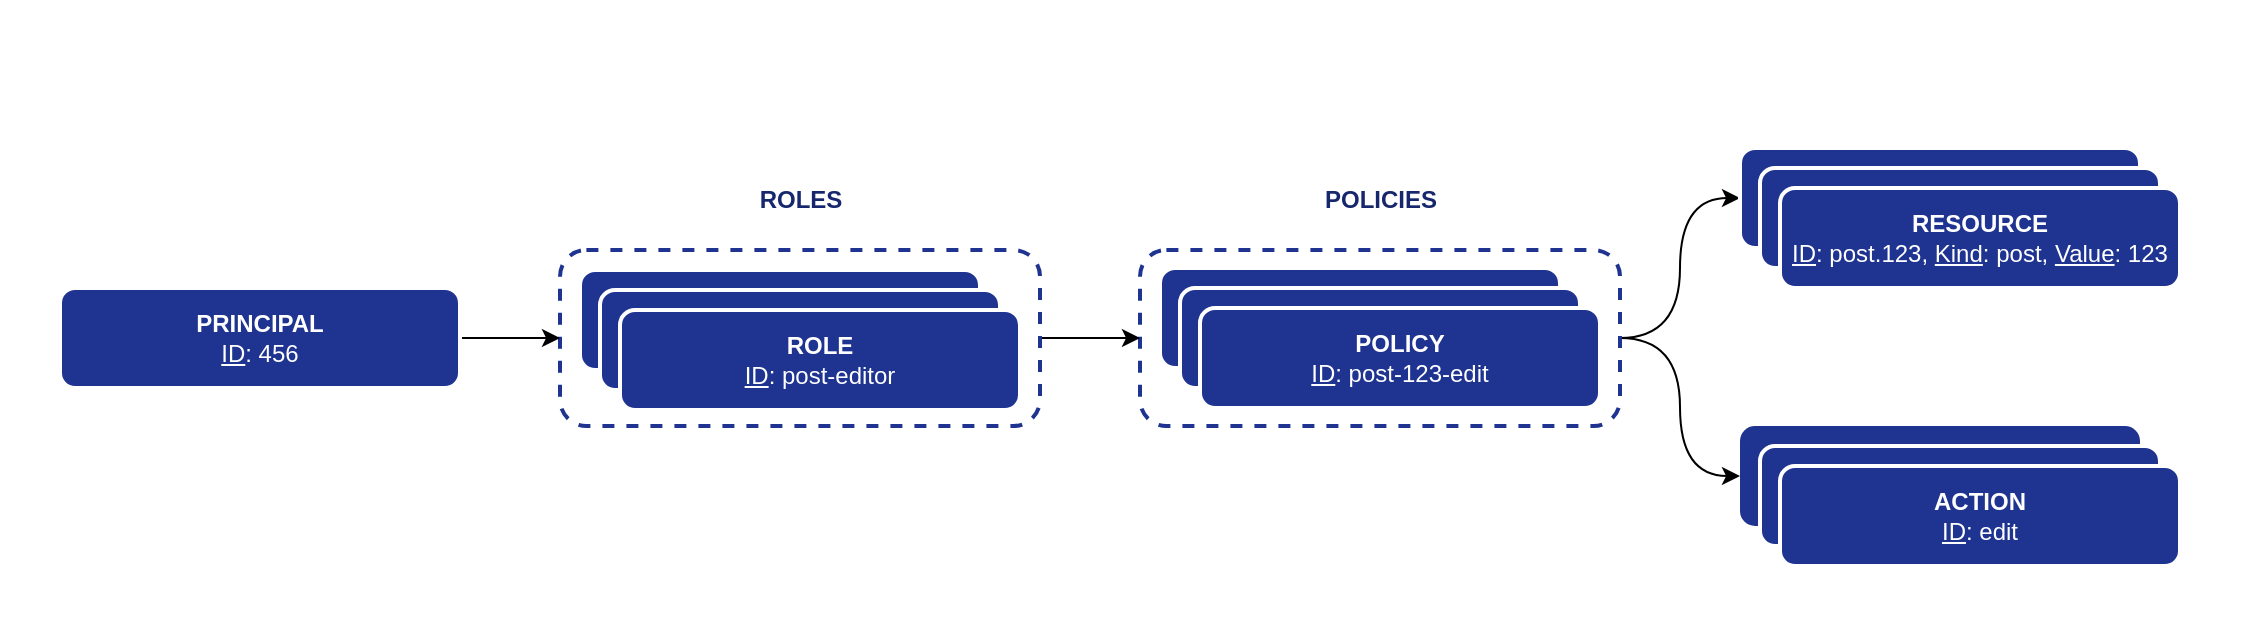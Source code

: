 <mxfile version="20.8.5" type="device"><diagram id="4MzAQKvcI6q4NmppdmHA" name="Page-1"><mxGraphModel dx="1562" dy="914" grid="1" gridSize="10" guides="1" tooltips="1" connect="1" arrows="1" fold="1" page="1" pageScale="1" pageWidth="827" pageHeight="1169" math="0" shadow="0"><root><mxCell id="0"/><mxCell id="1" parent="0"/><mxCell id="YT-ny5l6xsQyfWgY-DLO-1" value="" style="rounded=1;whiteSpace=wrap;html=1;labelBackgroundColor=#000000;strokeColor=none;strokeWidth=2;fontSize=13;fontColor=#41384d;fillColor=#FFFFFF;" parent="1" vertex="1"><mxGeometry x="60" y="136" width="1130" height="320" as="geometry"/></mxCell><mxCell id="eyHckLbCRWQnQNJobBs_-3" style="edgeStyle=orthogonalEdgeStyle;rounded=0;orthogonalLoop=1;jettySize=auto;html=1;exitX=1;exitY=0.5;exitDx=0;exitDy=0;entryX=0;entryY=0.5;entryDx=0;entryDy=0;curved=1;" parent="1" source="DDJhn49cIJmkNDTfuRr2-33" target="DDJhn49cIJmkNDTfuRr2-2" edge="1"><mxGeometry relative="1" as="geometry"/></mxCell><mxCell id="eyHckLbCRWQnQNJobBs_-4" style="edgeStyle=orthogonalEdgeStyle;rounded=0;orthogonalLoop=1;jettySize=auto;html=1;exitX=1;exitY=0.5;exitDx=0;exitDy=0;entryX=0;entryY=0.5;entryDx=0;entryDy=0;curved=1;" parent="1" source="DDJhn49cIJmkNDTfuRr2-33" target="DDJhn49cIJmkNDTfuRr2-3" edge="1"><mxGeometry relative="1" as="geometry"/></mxCell><mxCell id="DDJhn49cIJmkNDTfuRr2-33" value="" style="rounded=1;whiteSpace=wrap;html=1;strokeColor=#1F3491;strokeWidth=2;fontFamily=Helvetica;fontSize=14;fontColor=#17276d;fillColor=default;dashed=1;" parent="1" vertex="1"><mxGeometry x="630" y="261" width="240" height="88" as="geometry"/></mxCell><mxCell id="eyHckLbCRWQnQNJobBs_-2" style="edgeStyle=orthogonalEdgeStyle;rounded=0;orthogonalLoop=1;jettySize=auto;html=1;exitX=1;exitY=0.5;exitDx=0;exitDy=0;entryX=0;entryY=0.5;entryDx=0;entryDy=0;" parent="1" source="DDJhn49cIJmkNDTfuRr2-30" target="DDJhn49cIJmkNDTfuRr2-33" edge="1"><mxGeometry relative="1" as="geometry"/></mxCell><mxCell id="DDJhn49cIJmkNDTfuRr2-30" value="" style="rounded=1;whiteSpace=wrap;html=1;strokeColor=#1F3491;strokeWidth=2;fontFamily=Helvetica;fontSize=14;fontColor=#17276d;fillColor=default;dashed=1;" parent="1" vertex="1"><mxGeometry x="340" y="261" width="240" height="88" as="geometry"/></mxCell><mxCell id="DDJhn49cIJmkNDTfuRr2-2" value="RESOURCE&lt;br&gt;(Kind + Value)" style="rounded=1;whiteSpace=wrap;html=1;fillColor=#1F3491;fontColor=#ffffff;strokeColor=#FFFFFF;strokeWidth=2;" parent="1" vertex="1"><mxGeometry x="930" y="210" width="200" height="50" as="geometry"/></mxCell><mxCell id="DDJhn49cIJmkNDTfuRr2-3" value="ACTION&lt;br&gt;(Name)" style="rounded=1;whiteSpace=wrap;html=1;fillColor=#1F3491;fontColor=#ffffff;strokeColor=none;strokeWidth=2;" parent="1" vertex="1"><mxGeometry x="930" y="349" width="200" height="50" as="geometry"/></mxCell><mxCell id="DDJhn49cIJmkNDTfuRr2-4" value="RESOURCE&lt;br&gt;(Kind + Value)" style="rounded=1;whiteSpace=wrap;html=1;fillColor=#1F3491;fontColor=#ffffff;strokeColor=#FFFFFF;strokeWidth=2;" parent="1" vertex="1"><mxGeometry x="940" y="220" width="200" height="50" as="geometry"/></mxCell><mxCell id="DDJhn49cIJmkNDTfuRr2-5" value="&lt;b&gt;RESOURCE&lt;/b&gt;&lt;br&gt;&lt;u&gt;ID&lt;/u&gt;: post.123, &lt;u&gt;Kind&lt;/u&gt;: post, &lt;u&gt;Value&lt;/u&gt;: 123" style="rounded=1;whiteSpace=wrap;html=1;fillColor=#1F3491;fontColor=#ffffff;strokeColor=#FFFFFF;strokeWidth=2;" parent="1" vertex="1"><mxGeometry x="950" y="230" width="200" height="50" as="geometry"/></mxCell><mxCell id="DDJhn49cIJmkNDTfuRr2-6" value="ACTION&lt;br&gt;(Name)" style="rounded=1;whiteSpace=wrap;html=1;fillColor=#1F3491;fontColor=#ffffff;strokeColor=#FFFFFF;strokeWidth=2;" parent="1" vertex="1"><mxGeometry x="940" y="359" width="200" height="50" as="geometry"/></mxCell><mxCell id="DDJhn49cIJmkNDTfuRr2-7" value="&lt;b&gt;ACTION&lt;/b&gt;&lt;br&gt;&lt;u&gt;ID&lt;/u&gt;: edit" style="rounded=1;whiteSpace=wrap;html=1;fillColor=#1F3491;fontColor=#ffffff;strokeColor=#FFFFFF;strokeWidth=2;" parent="1" vertex="1"><mxGeometry x="950" y="369" width="200" height="50" as="geometry"/></mxCell><mxCell id="eyHckLbCRWQnQNJobBs_-1" style="edgeStyle=orthogonalEdgeStyle;rounded=0;orthogonalLoop=1;jettySize=auto;html=1;exitX=1;exitY=0.5;exitDx=0;exitDy=0;entryX=0;entryY=0.5;entryDx=0;entryDy=0;" parent="1" source="DDJhn49cIJmkNDTfuRr2-9" target="DDJhn49cIJmkNDTfuRr2-30" edge="1"><mxGeometry relative="1" as="geometry"/></mxCell><mxCell id="DDJhn49cIJmkNDTfuRr2-9" value="&lt;b&gt;PRINCIPAL&lt;/b&gt;&lt;br&gt;&lt;u&gt;ID&lt;/u&gt;: 456" style="rounded=1;whiteSpace=wrap;html=1;fillColor=#1F3491;fontColor=#ffffff;strokeColor=#FFFFFF;strokeWidth=2;" parent="1" vertex="1"><mxGeometry x="90" y="280" width="200" height="50" as="geometry"/></mxCell><mxCell id="DDJhn49cIJmkNDTfuRr2-15" value="&lt;b&gt;ROLE&lt;/b&gt;&lt;br&gt;&lt;u&gt;Name&lt;/u&gt;: post-123-edit" style="rounded=1;whiteSpace=wrap;html=1;fillColor=#1F3491;fontColor=#ffffff;strokeColor=#FFFFFF;strokeWidth=2;" parent="1" vertex="1"><mxGeometry x="350" y="271" width="200" height="50" as="geometry"/></mxCell><mxCell id="DDJhn49cIJmkNDTfuRr2-16" value="&lt;b&gt;ROLE&lt;/b&gt;&lt;br&gt;&lt;u&gt;Name&lt;/u&gt;: post-123-edit" style="rounded=1;whiteSpace=wrap;html=1;fillColor=#1F3491;fontColor=#ffffff;strokeColor=#FFFFFF;strokeWidth=2;" parent="1" vertex="1"><mxGeometry x="360" y="281" width="200" height="50" as="geometry"/></mxCell><mxCell id="DDJhn49cIJmkNDTfuRr2-17" value="&lt;b&gt;ROLE&lt;/b&gt;&lt;br&gt;&lt;u&gt;ID&lt;/u&gt;: post-editor" style="rounded=1;whiteSpace=wrap;html=1;fillColor=#1F3491;fontColor=#ffffff;strokeColor=#FFFFFF;strokeWidth=2;" parent="1" vertex="1"><mxGeometry x="370" y="291" width="200" height="50" as="geometry"/></mxCell><mxCell id="DDJhn49cIJmkNDTfuRr2-19" value="&lt;b&gt;POLICY&lt;/b&gt;&lt;br&gt;&lt;u&gt;Name&lt;/u&gt;: post-123-edit" style="rounded=1;whiteSpace=wrap;html=1;fillColor=#1F3491;fontColor=#ffffff;strokeColor=#FFFFFF;strokeWidth=2;" parent="1" vertex="1"><mxGeometry x="640" y="270" width="200" height="50" as="geometry"/></mxCell><mxCell id="DDJhn49cIJmkNDTfuRr2-20" value="&lt;b&gt;POLICY&lt;/b&gt;&lt;br&gt;&lt;u&gt;Name&lt;/u&gt;: post-123-edit" style="rounded=1;whiteSpace=wrap;html=1;fillColor=#1F3491;fontColor=#ffffff;strokeColor=#FFFFFF;strokeWidth=2;" parent="1" vertex="1"><mxGeometry x="650" y="280" width="200" height="50" as="geometry"/></mxCell><mxCell id="DDJhn49cIJmkNDTfuRr2-21" value="&lt;b&gt;POLICY&lt;/b&gt;&lt;br&gt;&lt;u&gt;ID&lt;/u&gt;: post-123-edit" style="rounded=1;whiteSpace=wrap;html=1;fillColor=#1F3491;fontColor=#ffffff;strokeColor=#FFFFFF;strokeWidth=2;" parent="1" vertex="1"><mxGeometry x="660" y="290" width="200" height="50" as="geometry"/></mxCell><mxCell id="DDJhn49cIJmkNDTfuRr2-42" value="&lt;b&gt;ROLES&lt;/b&gt;" style="text;html=1;align=center;verticalAlign=middle;resizable=0;points=[];autosize=1;strokeColor=none;fillColor=none;fontSize=12;fontFamily=Helvetica;fontColor=#17276d;rotation=0;" parent="1" vertex="1"><mxGeometry x="430" y="221" width="60" height="30" as="geometry"/></mxCell><mxCell id="adhLpos4pO4IfUaa951m-7" style="edgeStyle=orthogonalEdgeStyle;curved=1;rounded=0;orthogonalLoop=1;jettySize=auto;html=1;entryX=1;entryY=0.5;entryDx=0;entryDy=0;dashed=1;fontColor=#000000;endArrow=block;endFill=1;strokeColor=#17276D;" parent="1" edge="1"><mxGeometry relative="1" as="geometry"><mxPoint x="250" y="430.5" as="targetPoint"/></mxGeometry></mxCell><mxCell id="pEVeiB8jATiUUVyvOLka-1" value="&lt;b&gt;POLICIES&lt;/b&gt;" style="text;html=1;align=center;verticalAlign=middle;resizable=0;points=[];autosize=1;strokeColor=none;fillColor=none;fontSize=12;fontFamily=Helvetica;fontColor=#17276d;rotation=0;" vertex="1" parent="1"><mxGeometry x="710" y="221" width="80" height="30" as="geometry"/></mxCell></root></mxGraphModel></diagram></mxfile>